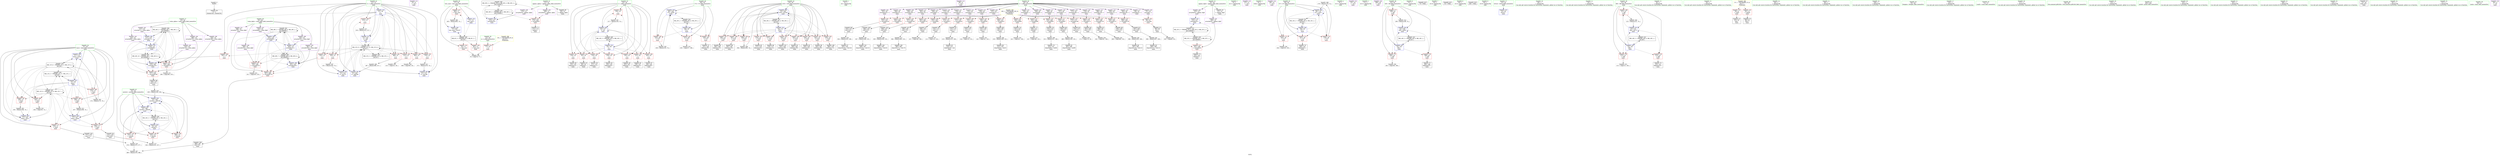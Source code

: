 digraph "SVFG" {
	label="SVFG";

	Node0x55f9fee7b660 [shape=record,color=grey,label="{NodeID: 0\nNullPtr}"];
	Node0x55f9fee7b660 -> Node0x55f9fee7acb0[style=solid];
	Node0x55f9feec3f20 [shape=record,color=black,label="{NodeID: 360\nMR_34V_2 = PHI(MR_34V_7, MR_34V_1, )\npts\{440000 \}\n}"];
	Node0x55f9feec3f20 -> Node0x55f9feea2840[style=dashed];
	Node0x55f9feec3f20 -> Node0x55f9feea2ab0[style=dashed];
	Node0x55f9feec3f20 -> Node0x55f9feeaba20[style=dashed];
	Node0x55f9feec3f20 -> Node0x55f9feeabe30[style=dashed];
	Node0x55f9feec3f20 -> Node0x55f9feeac240[style=dashed];
	Node0x55f9feec3f20 -> Node0x55f9feec3f20[style=dashed];
	Node0x55f9feec3f20 -> Node0x55f9feeca820[style=dashed];
	Node0x55f9feea1180 [shape=record,color=red,label="{NodeID: 194\n398\<--53\n\<--answer\nmain\n}"];
	Node0x55f9fee7a8f0 [shape=record,color=purple,label="{NodeID: 111\n61\<--6\n\<--.str.1\nmain\n}"];
	Node0x55f9fee75030 [shape=record,color=green,label="{NodeID: 28\n25\<--26\nn\<--n_field_insensitive\nmain\n}"];
	Node0x55f9fee75030 -> Node0x55f9feea4f30[style=solid];
	Node0x55f9feea8820 [shape=record,color=yellow,style=double,label="{NodeID: 388\n6V_1 = ENCHI(MR_6V_0)\npts\{26 \}\nFun[main]}"];
	Node0x55f9feea8820 -> Node0x55f9feea4f30[style=dashed];
	Node0x55f9feeaf2e0 [shape=record,color=grey,label="{NodeID: 305\n174 = Binary(173, 74, )\n}"];
	Node0x55f9feeaf2e0 -> Node0x55f9feeab470[style=solid];
	Node0x55f9feea2840 [shape=record,color=red,label="{NodeID: 222\n299\<--298\n\<--arrayidx125\nmain\n}"];
	Node0x55f9feea2840 -> Node0x55f9feeb0ae0[style=solid];
	Node0x55f9feea4300 [shape=record,color=purple,label="{NodeID: 139\n169\<--31\narrayidx42\<--appear_alpha\nmain\n}"];
	Node0x55f9feea4300 -> Node0x55f9feea2020[style=solid];
	Node0x55f9fee9ef60 [shape=record,color=black,label="{NodeID: 56\n103\<--102\nidxprom7\<--\nmain\n}"];
	Node0x55f9feeb1ce0 [shape=record,color=grey,label="{NodeID: 333\n204 = cmp(203, 74, )\n}"];
	Node0x55f9feeabd60 [shape=record,color=blue,label="{NodeID: 250\n49\<--236\ni75\<--inc82\nmain\n}"];
	Node0x55f9feeabd60 -> Node0x55f9feea6520[style=dashed];
	Node0x55f9feeabd60 -> Node0x55f9feea65f0[style=dashed];
	Node0x55f9feeabd60 -> Node0x55f9feea66c0[style=dashed];
	Node0x55f9feeabd60 -> Node0x55f9feeabd60[style=dashed];
	Node0x55f9feeabd60 -> Node0x55f9feec2120[style=dashed];
	Node0x55f9feea59c0 [shape=record,color=red,label="{NodeID: 167\n194\<--37\n\<--base\nmain\n}"];
	Node0x55f9feea59c0 -> Node0x55f9feeaefe0[style=solid];
	Node0x55f9feea0620 [shape=record,color=black,label="{NodeID: 84\n278\<--277\nidxprom110\<--\nmain\n}"];
	Node0x55f9fee74ad0 [shape=record,color=green,label="{NodeID: 1\n4\<--1\n.str\<--dummyObj\nGlob }"];
	Node0x55f9feec4420 [shape=record,color=black,label="{NodeID: 361\nMR_36V_2 = PHI(MR_36V_6, MR_36V_1, )\npts\{460000 \}\n}"];
	Node0x55f9feec4420 -> Node0x55f9feea2c50[style=dashed];
	Node0x55f9feec4420 -> Node0x55f9feea2ec0[style=dashed];
	Node0x55f9feec4420 -> Node0x55f9feeabc90[style=dashed];
	Node0x55f9feec4420 -> Node0x55f9feeabf00[style=dashed];
	Node0x55f9feec4420 -> Node0x55f9feeac580[style=dashed];
	Node0x55f9feec4420 -> Node0x55f9feec4420[style=dashed];
	Node0x55f9feec4420 -> Node0x55f9feecad20[style=dashed];
	Node0x55f9feea1250 [shape=record,color=red,label="{NodeID: 195\n270\<--55\n\<--i103\nmain\n}"];
	Node0x55f9feea1250 -> Node0x55f9feea0480[style=solid];
	Node0x55f9fee7a9c0 [shape=record,color=purple,label="{NodeID: 112\n66\<--9\n\<--.str.2\nmain\n}"];
	Node0x55f9fee75100 [shape=record,color=green,label="{NodeID: 29\n27\<--28\ntest_case\<--test_case_field_insensitive\nmain\n}"];
	Node0x55f9fee75100 -> Node0x55f9feea5000[style=solid];
	Node0x55f9fee75100 -> Node0x55f9feea50d0[style=solid];
	Node0x55f9fee75100 -> Node0x55f9feea51a0[style=solid];
	Node0x55f9fee75100 -> Node0x55f9feeaaec0[style=solid];
	Node0x55f9fee75100 -> Node0x55f9feeac990[style=solid];
	Node0x55f9feeaf460 [shape=record,color=grey,label="{NodeID: 306\n405 = Binary(404, 74, )\n}"];
	Node0x55f9feeaf460 -> Node0x55f9feeac990[style=solid];
	Node0x55f9feea2910 [shape=record,color=red,label="{NodeID: 223\n306\<--305\n\<--arrayidx129\nmain\n}"];
	Node0x55f9feea2910 -> Node0x55f9feea0ca0[style=solid];
	Node0x55f9feea43d0 [shape=record,color=purple,label="{NodeID: 140\n152\<--33\narrayidx35\<--appear_digit\nmain\n}"];
	Node0x55f9feea43d0 -> Node0x55f9feeab130[style=solid];
	Node0x55f9fee9f030 [shape=record,color=black,label="{NodeID: 57\n106\<--105\nconv9\<--\nmain\n}"];
	Node0x55f9fee9f030 -> Node0x55f9feeb2160[style=solid];
	Node0x55f9feeb1e60 [shape=record,color=grey,label="{NodeID: 334\n78 = cmp(76, 77, )\n}"];
	Node0x55f9feeabe30 [shape=record,color=blue,label="{NodeID: 251\n254\<--74\narrayidx96\<--\nmain\n}"];
	Node0x55f9feeabe30 -> Node0x55f9feea2840[style=dashed];
	Node0x55f9feeabe30 -> Node0x55f9feea2ab0[style=dashed];
	Node0x55f9feeabe30 -> Node0x55f9feeac240[style=dashed];
	Node0x55f9feeabe30 -> Node0x55f9feec3f20[style=dashed];
	Node0x55f9feeabe30 -> Node0x55f9feeca820[style=dashed];
	Node0x55f9feea5a90 [shape=record,color=red,label="{NodeID: 168\n203\<--37\n\<--base\nmain\n}"];
	Node0x55f9feea5a90 -> Node0x55f9feeb1ce0[style=solid];
	Node0x55f9feea06f0 [shape=record,color=black,label="{NodeID: 85\n281\<--280\nconv112\<--\nmain\n}"];
	Node0x55f9feea06f0 -> Node0x55f9feeb1260[style=solid];
	Node0x55f9fee77ec0 [shape=record,color=green,label="{NodeID: 2\n6\<--1\n.str.1\<--dummyObj\nGlob }"];
	Node0x55f9feea1320 [shape=record,color=red,label="{NodeID: 196\n277\<--55\n\<--i103\nmain\n}"];
	Node0x55f9feea1320 -> Node0x55f9feea0620[style=solid];
	Node0x55f9fee7aa90 [shape=record,color=purple,label="{NodeID: 113\n67\<--11\n\<--.str.3\nmain\n}"];
	Node0x55f9fee751d0 [shape=record,color=green,label="{NodeID: 30\n29\<--30\ns\<--s_field_insensitive\nmain\n}"];
	Node0x55f9fee751d0 -> Node0x55f9feea3120[style=solid];
	Node0x55f9fee751d0 -> Node0x55f9feea31f0[style=solid];
	Node0x55f9fee751d0 -> Node0x55f9feea32c0[style=solid];
	Node0x55f9fee751d0 -> Node0x55f9feea3390[style=solid];
	Node0x55f9fee751d0 -> Node0x55f9feea3460[style=solid];
	Node0x55f9fee751d0 -> Node0x55f9feea3530[style=solid];
	Node0x55f9fee751d0 -> Node0x55f9feea3600[style=solid];
	Node0x55f9fee751d0 -> Node0x55f9feea36d0[style=solid];
	Node0x55f9fee751d0 -> Node0x55f9feea37a0[style=solid];
	Node0x55f9fee751d0 -> Node0x55f9feea3870[style=solid];
	Node0x55f9fee751d0 -> Node0x55f9feea3940[style=solid];
	Node0x55f9fee751d0 -> Node0x55f9feea3a10[style=solid];
	Node0x55f9fee751d0 -> Node0x55f9feea3ae0[style=solid];
	Node0x55f9fee751d0 -> Node0x55f9feea3bb0[style=solid];
	Node0x55f9fee751d0 -> Node0x55f9feea3c80[style=solid];
	Node0x55f9fee751d0 -> Node0x55f9feea3d50[style=solid];
	Node0x55f9fee751d0 -> Node0x55f9feea3e20[style=solid];
	Node0x55f9fee751d0 -> Node0x55f9feea3ef0[style=solid];
	Node0x55f9fee751d0 -> Node0x55f9feea3fc0[style=solid];
	Node0x55f9fee751d0 -> Node0x55f9feea4090[style=solid];
	Node0x55f9fee751d0 -> Node0x55f9feea4160[style=solid];
	Node0x55f9feeaf5e0 [shape=record,color=grey,label="{NodeID: 307\n389 = Binary(378, 388, )\n}"];
	Node0x55f9feeaf5e0 -> Node0x55f9feeac7f0[style=solid];
	Node0x55f9feea29e0 [shape=record,color=red,label="{NodeID: 224\n332\<--331\n\<--arrayidx142\nmain\n}"];
	Node0x55f9feea29e0 -> Node0x55f9fee9e1e0[style=solid];
	Node0x55f9feea44a0 [shape=record,color=purple,label="{NodeID: 141\n190\<--33\narrayidx54\<--appear_digit\nmain\n}"];
	Node0x55f9feea44a0 -> Node0x55f9feea20f0[style=solid];
	Node0x55f9fee9f100 [shape=record,color=black,label="{NodeID: 58\n111\<--110\nidxprom11\<--\nmain\n}"];
	Node0x55f9feeb1fe0 [shape=record,color=grey,label="{NodeID: 335\n100 = cmp(99, 58, )\n}"];
	Node0x55f9feeabf00 [shape=record,color=blue,label="{NodeID: 252\n262\<--74\narrayidx101\<--\nmain\n}"];
	Node0x55f9feeabf00 -> Node0x55f9feea2c50[style=dashed];
	Node0x55f9feeabf00 -> Node0x55f9feea2ec0[style=dashed];
	Node0x55f9feeabf00 -> Node0x55f9feeac580[style=dashed];
	Node0x55f9feeabf00 -> Node0x55f9feec4420[style=dashed];
	Node0x55f9feeabf00 -> Node0x55f9feecad20[style=dashed];
	Node0x55f9feea5b60 [shape=record,color=red,label="{NodeID: 169\n206\<--37\n\<--base\nmain\n}"];
	Node0x55f9feea5b60 -> Node0x55f9feeb01e0[style=solid];
	Node0x55f9feea07c0 [shape=record,color=black,label="{NodeID: 86\n285\<--284\nidxprom115\<--\nmain\n}"];
	Node0x55f9fee77f50 [shape=record,color=green,label="{NodeID: 3\n8\<--1\nstdin\<--dummyObj\nGlob }"];
	Node0x55f9feea13f0 [shape=record,color=red,label="{NodeID: 197\n284\<--55\n\<--i103\nmain\n}"];
	Node0x55f9feea13f0 -> Node0x55f9feea07c0[style=solid];
	Node0x55f9fee7ab60 [shape=record,color=purple,label="{NodeID: 114\n69\<--14\n\<--.str.4\nmain\n}"];
	Node0x55f9fee783a0 [shape=record,color=green,label="{NodeID: 31\n31\<--32\nappear_alpha\<--appear_alpha_field_insensitive\nmain\n}"];
	Node0x55f9fee783a0 -> Node0x55f9fee9e9f0[style=solid];
	Node0x55f9fee783a0 -> Node0x55f9feea4230[style=solid];
	Node0x55f9fee783a0 -> Node0x55f9feea4300[style=solid];
	Node0x55f9feeaf760 [shape=record,color=grey,label="{NodeID: 308\n179 = Binary(178, 74, )\n}"];
	Node0x55f9feeaf760 -> Node0x55f9feeab540[style=solid];
	Node0x55f9feea2ab0 [shape=record,color=red,label="{NodeID: 225\n337\<--336\n\<--arrayidx146\nmain\n}"];
	Node0x55f9feea2ab0 -> Node0x55f9fee9e380[style=solid];
	Node0x55f9feea4570 [shape=record,color=purple,label="{NodeID: 142\n217\<--43\narrayidx71\<--value_alpha\nmain\n}"];
	Node0x55f9feea4570 -> Node0x55f9feeaba20[style=solid];
	Node0x55f9fee9f1d0 [shape=record,color=black,label="{NodeID: 59\n114\<--113\nconv13\<--\nmain\n}"];
	Node0x55f9fee9f1d0 -> Node0x55f9feeb22e0[style=solid];
	Node0x55f9feeb2160 [shape=record,color=grey,label="{NodeID: 336\n107 = cmp(106, 108, )\n}"];
	Node0x55f9feeabfd0 [shape=record,color=blue,label="{NodeID: 253\n51\<--58\nv\<--\nmain\n}"];
	Node0x55f9feeabfd0 -> Node0x55f9feea6790[style=dashed];
	Node0x55f9feeabfd0 -> Node0x55f9feea6860[style=dashed];
	Node0x55f9feeabfd0 -> Node0x55f9feea6930[style=dashed];
	Node0x55f9feeabfd0 -> Node0x55f9feea6a00[style=dashed];
	Node0x55f9feeabfd0 -> Node0x55f9feea6ad0[style=dashed];
	Node0x55f9feeabfd0 -> Node0x55f9feea6ba0[style=dashed];
	Node0x55f9feeabfd0 -> Node0x55f9feea6c70[style=dashed];
	Node0x55f9feeabfd0 -> Node0x55f9feea6d40[style=dashed];
	Node0x55f9feeabfd0 -> Node0x55f9feeac310[style=dashed];
	Node0x55f9feeabfd0 -> Node0x55f9feeac3e0[style=dashed];
	Node0x55f9feeabfd0 -> Node0x55f9feeac650[style=dashed];
	Node0x55f9feeabfd0 -> Node0x55f9feeac720[style=dashed];
	Node0x55f9feeabfd0 -> Node0x55f9feec2620[style=dashed];
	Node0x55f9feeabfd0 -> Node0x55f9feec9e20[style=dashed];
	Node0x55f9feea5c30 [shape=record,color=red,label="{NodeID: 170\n326\<--37\n\<--base\nmain\n}"];
	Node0x55f9feea5c30 -> Node0x55f9feea0e40[style=solid];
	Node0x55f9feea0890 [shape=record,color=black,label="{NodeID: 87\n288\<--287\nconv117\<--\nmain\n}"];
	Node0x55f9feea0890 -> Node0x55f9feeb0f60[style=solid];
	Node0x55f9fee9dea0 [shape=record,color=green,label="{NodeID: 4\n9\<--1\n.str.2\<--dummyObj\nGlob }"];
	Node0x55f9feea14c0 [shape=record,color=red,label="{NodeID: 198\n291\<--55\n\<--i103\nmain\n}"];
	Node0x55f9feea14c0 -> Node0x55f9feea0960[style=solid];
	Node0x55f9feea3000 [shape=record,color=purple,label="{NodeID: 115\n91\<--16\n\<--.str.5\nmain\n}"];
	Node0x55f9fee78470 [shape=record,color=green,label="{NodeID: 32\n33\<--34\nappear_digit\<--appear_digit_field_insensitive\nmain\n}"];
	Node0x55f9fee78470 -> Node0x55f9fee9ea80[style=solid];
	Node0x55f9fee78470 -> Node0x55f9feea43d0[style=solid];
	Node0x55f9fee78470 -> Node0x55f9feea44a0[style=solid];
	Node0x55f9feeaf8e0 [shape=record,color=grey,label="{NodeID: 309\n394 = Binary(393, 74, )\n}"];
	Node0x55f9feeaf8e0 -> Node0x55f9feeac8c0[style=solid];
	Node0x55f9feea2b80 [shape=record,color=red,label="{NodeID: 226\n345\<--344\n\<--arrayidx151\nmain\n}"];
	Node0x55f9feea2b80 -> Node0x55f9fee9e520[style=solid];
	Node0x55f9feea4640 [shape=record,color=purple,label="{NodeID: 143\n254\<--43\narrayidx96\<--value_alpha\nmain\n}"];
	Node0x55f9feea4640 -> Node0x55f9feeabe30[style=solid];
	Node0x55f9fee9f2a0 [shape=record,color=black,label="{NodeID: 60\n119\<--118\nidxprom15\<--\nmain\n}"];
	Node0x55f9feeb22e0 [shape=record,color=grey,label="{NodeID: 337\n115 = cmp(114, 116, )\n}"];
	Node0x55f9feeac0a0 [shape=record,color=blue,label="{NodeID: 254\n53\<--267\nanswer\<--\nmain\n}"];
	Node0x55f9feeac0a0 -> Node0x55f9feea0fe0[style=dashed];
	Node0x55f9feeac0a0 -> Node0x55f9feea10b0[style=dashed];
	Node0x55f9feeac0a0 -> Node0x55f9feea1180[style=dashed];
	Node0x55f9feeac0a0 -> Node0x55f9feeac4b0[style=dashed];
	Node0x55f9feeac0a0 -> Node0x55f9feeac7f0[style=dashed];
	Node0x55f9feeac0a0 -> Node0x55f9feec2b20[style=dashed];
	Node0x55f9feea5d00 [shape=record,color=red,label="{NodeID: 171\n376\<--37\n\<--base\nmain\n}"];
	Node0x55f9feea5d00 -> Node0x55f9fee9e930[style=solid];
	Node0x55f9feea0960 [shape=record,color=black,label="{NodeID: 88\n292\<--291\nidxprom120\<--\nmain\n}"];
	Node0x55f9fee9df30 [shape=record,color=green,label="{NodeID: 5\n11\<--1\n.str.3\<--dummyObj\nGlob }"];
	Node0x55f9feea1590 [shape=record,color=red,label="{NodeID: 199\n303\<--55\n\<--i103\nmain\n}"];
	Node0x55f9feea1590 -> Node0x55f9feea0bd0[style=solid];
	Node0x55f9feea3090 [shape=record,color=purple,label="{NodeID: 116\n399\<--18\n\<--.str.6\nmain\n}"];
	Node0x55f9fee78540 [shape=record,color=green,label="{NodeID: 33\n35\<--36\ni\<--i_field_insensitive\nmain\n}"];
	Node0x55f9fee78540 -> Node0x55f9feea5270[style=solid];
	Node0x55f9fee78540 -> Node0x55f9feea5340[style=solid];
	Node0x55f9fee78540 -> Node0x55f9feea5410[style=solid];
	Node0x55f9fee78540 -> Node0x55f9feea54e0[style=solid];
	Node0x55f9fee78540 -> Node0x55f9feea55b0[style=solid];
	Node0x55f9fee78540 -> Node0x55f9feea5680[style=solid];
	Node0x55f9fee78540 -> Node0x55f9feea5750[style=solid];
	Node0x55f9fee78540 -> Node0x55f9feea5820[style=solid];
	Node0x55f9fee78540 -> Node0x55f9feeaaf90[style=solid];
	Node0x55f9fee78540 -> Node0x55f9feeab200[style=solid];
	Node0x55f9feeafa60 [shape=record,color=grey,label="{NodeID: 310\n378 = Binary(375, 377, )\n}"];
	Node0x55f9feeafa60 -> Node0x55f9feeaf5e0[style=solid];
	Node0x55f9feea2c50 [shape=record,color=red,label="{NodeID: 227\n350\<--349\n\<--arrayidx155\nmain\n}"];
	Node0x55f9feea2c50 -> Node0x55f9feeb0c60[style=solid];
	Node0x55f9feea4710 [shape=record,color=purple,label="{NodeID: 144\n298\<--43\narrayidx125\<--value_alpha\nmain\n}"];
	Node0x55f9feea4710 -> Node0x55f9feea2840[style=solid];
	Node0x55f9fee9f370 [shape=record,color=black,label="{NodeID: 61\n122\<--121\nconv17\<--\nmain\n}"];
	Node0x55f9fee9f370 -> Node0x55f9feeaee60[style=solid];
	Node0x55f9feeb2460 [shape=record,color=grey,label="{NodeID: 338\n185 = cmp(184, 186, )\n}"];
	Node0x55f9feeac170 [shape=record,color=blue,label="{NodeID: 255\n55\<--74\ni103\<--\nmain\n}"];
	Node0x55f9feeac170 -> Node0x55f9feea1250[style=dashed];
	Node0x55f9feeac170 -> Node0x55f9feea1320[style=dashed];
	Node0x55f9feeac170 -> Node0x55f9feea13f0[style=dashed];
	Node0x55f9feeac170 -> Node0x55f9feea14c0[style=dashed];
	Node0x55f9feeac170 -> Node0x55f9feea1590[style=dashed];
	Node0x55f9feeac170 -> Node0x55f9feea1660[style=dashed];
	Node0x55f9feeac170 -> Node0x55f9feea1730[style=dashed];
	Node0x55f9feeac170 -> Node0x55f9feea1800[style=dashed];
	Node0x55f9feeac170 -> Node0x55f9feea18d0[style=dashed];
	Node0x55f9feeac170 -> Node0x55f9feea19a0[style=dashed];
	Node0x55f9feeac170 -> Node0x55f9feeac8c0[style=dashed];
	Node0x55f9feeac170 -> Node0x55f9feec3020[style=dashed];
	Node0x55f9feea5dd0 [shape=record,color=red,label="{NodeID: 172\n163\<--39\n\<--i37\nmain\n}"];
	Node0x55f9feea5dd0 -> Node0x55f9feeb1860[style=solid];
	Node0x55f9feea0a30 [shape=record,color=black,label="{NodeID: 89\n295\<--294\nconv122\<--\nmain\n}"];
	Node0x55f9feea0a30 -> Node0x55f9feeae3e0[style=solid];
	Node0x55f9fee79610 [shape=record,color=green,label="{NodeID: 6\n13\<--1\nstdout\<--dummyObj\nGlob }"];
	Node0x55f9feea1660 [shape=record,color=red,label="{NodeID: 200\n329\<--55\n\<--i103\nmain\n}"];
	Node0x55f9feea1660 -> Node0x55f9feea0f10[style=solid];
	Node0x55f9feea3120 [shape=record,color=purple,label="{NodeID: 117\n90\<--29\narraydecay\<--s\nmain\n}"];
	Node0x55f9fee78610 [shape=record,color=green,label="{NodeID: 34\n37\<--38\nbase\<--base_field_insensitive\nmain\n}"];
	Node0x55f9fee78610 -> Node0x55f9feea58f0[style=solid];
	Node0x55f9fee78610 -> Node0x55f9feea59c0[style=solid];
	Node0x55f9fee78610 -> Node0x55f9feea5a90[style=solid];
	Node0x55f9fee78610 -> Node0x55f9feea5b60[style=solid];
	Node0x55f9fee78610 -> Node0x55f9feea5c30[style=solid];
	Node0x55f9fee78610 -> Node0x55f9feea5d00[style=solid];
	Node0x55f9fee78610 -> Node0x55f9feeab2d0[style=solid];
	Node0x55f9fee78610 -> Node0x55f9feeab470[style=solid];
	Node0x55f9fee78610 -> Node0x55f9feeab6e0[style=solid];
	Node0x55f9fee78610 -> Node0x55f9feeab880[style=solid];
	Node0x55f9feeafbe0 [shape=record,color=grey,label="{NodeID: 311\n384 = Binary(383, 135, )\n}"];
	Node0x55f9feeafbe0 -> Node0x55f9fee7a680[style=solid];
	Node0x55f9feea2d20 [shape=record,color=red,label="{NodeID: 228\n357\<--356\n\<--arrayidx159\nmain\n}"];
	Node0x55f9feea2d20 -> Node0x55f9fee9e790[style=solid];
	Node0x55f9feea47e0 [shape=record,color=purple,label="{NodeID: 145\n310\<--43\narrayidx133\<--value_alpha\nmain\n}"];
	Node0x55f9feea47e0 -> Node0x55f9feeac240[style=solid];
	Node0x55f9fee9f440 [shape=record,color=black,label="{NodeID: 62\n124\<--123\nidxprom18\<--sub\nmain\n}"];
	Node0x55f9feee2310 [shape=record,color=black,label="{NodeID: 422\n70 = PHI()\n}"];
	Node0x55f9feeac240 [shape=record,color=blue,label="{NodeID: 256\n310\<--302\narrayidx133\<--\nmain\n}"];
	Node0x55f9feeac240 -> Node0x55f9feea2ab0[style=dashed];
	Node0x55f9feeac240 -> Node0x55f9feeca820[style=dashed];
	Node0x55f9feea5ea0 [shape=record,color=red,label="{NodeID: 173\n167\<--39\n\<--i37\nmain\n}"];
	Node0x55f9feea5ea0 -> Node0x55f9fee9fac0[style=solid];
	Node0x55f9feea0b00 [shape=record,color=black,label="{NodeID: 90\n297\<--296\nidxprom124\<--sub123\nmain\n}"];
	Node0x55f9fee796a0 [shape=record,color=green,label="{NodeID: 7\n14\<--1\n.str.4\<--dummyObj\nGlob }"];
	Node0x55f9feea1730 [shape=record,color=red,label="{NodeID: 201\n342\<--55\n\<--i103\nmain\n}"];
	Node0x55f9feea1730 -> Node0x55f9fee9e450[style=solid];
	Node0x55f9feea31f0 [shape=record,color=purple,label="{NodeID: 118\n97\<--29\narrayidx\<--s\nmain\n}"];
	Node0x55f9feea31f0 -> Node0x55f9feea1a70[style=solid];
	Node0x55f9fee786e0 [shape=record,color=green,label="{NodeID: 35\n39\<--40\ni37\<--i37_field_insensitive\nmain\n}"];
	Node0x55f9fee786e0 -> Node0x55f9feea5dd0[style=solid];
	Node0x55f9fee786e0 -> Node0x55f9feea5ea0[style=solid];
	Node0x55f9fee786e0 -> Node0x55f9feea5f70[style=solid];
	Node0x55f9fee786e0 -> Node0x55f9feeab3a0[style=solid];
	Node0x55f9fee786e0 -> Node0x55f9feeab540[style=solid];
	Node0x55f9feeafd60 [shape=record,color=grey,label="{NodeID: 312\n371 = Binary(370, 74, )\n}"];
	Node0x55f9feeafd60 -> Node0x55f9feeac720[style=solid];
	Node0x55f9feea2df0 [shape=record,color=red,label="{NodeID: 229\n382\<--381\n\<--arrayidx174\nmain\n}"];
	Node0x55f9feea2df0 -> Node0x55f9fee7a5b0[style=solid];
	Node0x55f9feea48b0 [shape=record,color=purple,label="{NodeID: 146\n336\<--43\narrayidx146\<--value_alpha\nmain\n}"];
	Node0x55f9feea48b0 -> Node0x55f9feea2ab0[style=solid];
	Node0x55f9fee9f510 [shape=record,color=black,label="{NodeID: 63\n130\<--129\nidxprom20\<--\nmain\n}"];
	Node0x55f9feee2410 [shape=record,color=black,label="{NodeID: 423\n92 = PHI()\n}"];
	Node0x55f9feeac310 [shape=record,color=blue,label="{NodeID: 257\n51\<--316\nv\<--add\nmain\n}"];
	Node0x55f9feeac310 -> Node0x55f9feec9e20[style=dashed];
	Node0x55f9feea5f70 [shape=record,color=red,label="{NodeID: 174\n178\<--39\n\<--i37\nmain\n}"];
	Node0x55f9feea5f70 -> Node0x55f9feeaf760[style=solid];
	Node0x55f9feea0bd0 [shape=record,color=black,label="{NodeID: 91\n304\<--303\nidxprom128\<--\nmain\n}"];
	Node0x55f9fee79730 [shape=record,color=green,label="{NodeID: 8\n16\<--1\n.str.5\<--dummyObj\nGlob }"];
	Node0x55f9feea1800 [shape=record,color=red,label="{NodeID: 202\n354\<--55\n\<--i103\nmain\n}"];
	Node0x55f9feea1800 -> Node0x55f9fee9e6c0[style=solid];
	Node0x55f9feea32c0 [shape=record,color=purple,label="{NodeID: 119\n104\<--29\narrayidx8\<--s\nmain\n}"];
	Node0x55f9feea32c0 -> Node0x55f9feea1b40[style=solid];
	Node0x55f9fee787b0 [shape=record,color=green,label="{NodeID: 36\n41\<--42\ni49\<--i49_field_insensitive\nmain\n}"];
	Node0x55f9fee787b0 -> Node0x55f9feea6040[style=solid];
	Node0x55f9fee787b0 -> Node0x55f9feea6110[style=solid];
	Node0x55f9fee787b0 -> Node0x55f9feea61e0[style=solid];
	Node0x55f9fee787b0 -> Node0x55f9feeab610[style=solid];
	Node0x55f9fee787b0 -> Node0x55f9feeab7b0[style=solid];
	Node0x55f9feeafee0 [shape=record,color=grey,label="{NodeID: 313\n316 = Binary(315, 317, )\n}"];
	Node0x55f9feeafee0 -> Node0x55f9feeac310[style=solid];
	Node0x55f9feea2ec0 [shape=record,color=red,label="{NodeID: 230\n387\<--386\n\<--arrayidx178\nmain\n}"];
	Node0x55f9feea2ec0 -> Node0x55f9fee7a750[style=solid];
	Node0x55f9feea4980 [shape=record,color=purple,label="{NodeID: 147\n232\<--45\narrayidx80\<--value_digit\nmain\n}"];
	Node0x55f9feea4980 -> Node0x55f9feeabc90[style=solid];
	Node0x55f9fee9f5e0 [shape=record,color=black,label="{NodeID: 64\n133\<--132\nconv22\<--\nmain\n}"];
	Node0x55f9fee9f5e0 -> Node0x55f9feeb19e0[style=solid];
	Node0x55f9feee2510 [shape=record,color=black,label="{NodeID: 424\n400 = PHI()\n}"];
	Node0x55f9feeac3e0 [shape=record,color=blue,label="{NodeID: 258\n51\<--321\nv\<--inc137\nmain\n}"];
	Node0x55f9feeac3e0 -> Node0x55f9feec9e20[style=dashed];
	Node0x55f9feea6040 [shape=record,color=red,label="{NodeID: 175\n184\<--41\n\<--i49\nmain\n}"];
	Node0x55f9feea6040 -> Node0x55f9feeb2460[style=solid];
	Node0x55f9feea0ca0 [shape=record,color=black,label="{NodeID: 92\n307\<--306\nconv130\<--\nmain\n}"];
	Node0x55f9feea0ca0 -> Node0x55f9feeadde0[style=solid];
	Node0x55f9fee797c0 [shape=record,color=green,label="{NodeID: 9\n18\<--1\n.str.6\<--dummyObj\nGlob }"];
	Node0x55f9feea18d0 [shape=record,color=red,label="{NodeID: 203\n379\<--55\n\<--i103\nmain\n}"];
	Node0x55f9feea18d0 -> Node0x55f9fee7a4e0[style=solid];
	Node0x55f9feea3390 [shape=record,color=purple,label="{NodeID: 120\n112\<--29\narrayidx12\<--s\nmain\n}"];
	Node0x55f9feea3390 -> Node0x55f9feea1c10[style=solid];
	Node0x55f9fee78880 [shape=record,color=green,label="{NodeID: 37\n43\<--44\nvalue_alpha\<--value_alpha_field_insensitive\nmain\n}"];
	Node0x55f9fee78880 -> Node0x55f9feea4570[style=solid];
	Node0x55f9fee78880 -> Node0x55f9feea4640[style=solid];
	Node0x55f9fee78880 -> Node0x55f9feea4710[style=solid];
	Node0x55f9fee78880 -> Node0x55f9feea47e0[style=solid];
	Node0x55f9fee78880 -> Node0x55f9feea48b0[style=solid];
	Node0x55f9feeb0060 [shape=record,color=grey,label="{NodeID: 314\n200 = Binary(199, 74, )\n}"];
	Node0x55f9feeb0060 -> Node0x55f9feeab7b0[style=solid];
	Node0x55f9feeaae30 [shape=record,color=blue,label="{NodeID: 231\n23\<--58\nretval\<--\nmain\n}"];
	Node0x55f9feea4a50 [shape=record,color=purple,label="{NodeID: 148\n262\<--45\narrayidx101\<--value_digit\nmain\n}"];
	Node0x55f9feea4a50 -> Node0x55f9feeabf00[style=solid];
	Node0x55f9fee9f6b0 [shape=record,color=black,label="{NodeID: 65\n138\<--137\nidxprom25\<--\nmain\n}"];
	Node0x55f9feeac4b0 [shape=record,color=blue,label="{NodeID: 259\n53\<--339\nanswer\<--add148\nmain\n}"];
	Node0x55f9feeac4b0 -> Node0x55f9feea0fe0[style=dashed];
	Node0x55f9feeac4b0 -> Node0x55f9feea10b0[style=dashed];
	Node0x55f9feeac4b0 -> Node0x55f9feea1180[style=dashed];
	Node0x55f9feeac4b0 -> Node0x55f9feeac4b0[style=dashed];
	Node0x55f9feeac4b0 -> Node0x55f9feeac7f0[style=dashed];
	Node0x55f9feeac4b0 -> Node0x55f9feec2b20[style=dashed];
	Node0x55f9feea6110 [shape=record,color=red,label="{NodeID: 176\n188\<--41\n\<--i49\nmain\n}"];
	Node0x55f9feea6110 -> Node0x55f9fee9fc60[style=solid];
	Node0x55f9feea0d70 [shape=record,color=black,label="{NodeID: 93\n309\<--308\nidxprom132\<--sub131\nmain\n}"];
	Node0x55f9fee78ad0 [shape=record,color=green,label="{NodeID: 10\n58\<--1\n\<--dummyObj\nCan only get source location for instruction, argument, global var or function.}"];
	Node0x55f9feea19a0 [shape=record,color=red,label="{NodeID: 204\n393\<--55\n\<--i103\nmain\n}"];
	Node0x55f9feea19a0 -> Node0x55f9feeaf8e0[style=solid];
	Node0x55f9feea3460 [shape=record,color=purple,label="{NodeID: 121\n120\<--29\narrayidx16\<--s\nmain\n}"];
	Node0x55f9feea3460 -> Node0x55f9feea1ce0[style=solid];
	Node0x55f9fee78950 [shape=record,color=green,label="{NodeID: 38\n45\<--46\nvalue_digit\<--value_digit_field_insensitive\nmain\n}"];
	Node0x55f9fee78950 -> Node0x55f9feea4980[style=solid];
	Node0x55f9fee78950 -> Node0x55f9feea4a50[style=solid];
	Node0x55f9fee78950 -> Node0x55f9feea4b20[style=solid];
	Node0x55f9fee78950 -> Node0x55f9feea4bf0[style=solid];
	Node0x55f9fee78950 -> Node0x55f9feea4cc0[style=solid];
	Node0x55f9feeb01e0 [shape=record,color=grey,label="{NodeID: 315\n207 = Binary(206, 74, )\n}"];
	Node0x55f9feeb01e0 -> Node0x55f9feeab880[style=solid];
	Node0x55f9feeaaec0 [shape=record,color=blue,label="{NodeID: 232\n27\<--74\ntest_case\<--\nmain\n}"];
	Node0x55f9feeaaec0 -> Node0x55f9feebff20[style=dashed];
	Node0x55f9feea4b20 [shape=record,color=purple,label="{NodeID: 149\n349\<--45\narrayidx155\<--value_digit\nmain\n}"];
	Node0x55f9feea4b20 -> Node0x55f9feea2c50[style=solid];
	Node0x55f9fee9f780 [shape=record,color=black,label="{NodeID: 66\n141\<--140\nconv27\<--\nmain\n}"];
	Node0x55f9fee9f780 -> Node0x55f9feeb1b60[style=solid];
	Node0x55f9feeac580 [shape=record,color=blue,label="{NodeID: 260\n361\<--353\narrayidx163\<--\nmain\n}"];
	Node0x55f9feeac580 -> Node0x55f9feea2ec0[style=dashed];
	Node0x55f9feeac580 -> Node0x55f9feecad20[style=dashed];
	Node0x55f9feea61e0 [shape=record,color=red,label="{NodeID: 177\n199\<--41\n\<--i49\nmain\n}"];
	Node0x55f9feea61e0 -> Node0x55f9feeb0060[style=solid];
	Node0x55f9feea0e40 [shape=record,color=black,label="{NodeID: 94\n327\<--326\nconv140\<--\nmain\n}"];
	Node0x55f9feea0e40 -> Node0x55f9feeb04e0[style=solid];
	Node0x55f9fee78b60 [shape=record,color=green,label="{NodeID: 11\n74\<--1\n\<--dummyObj\nCan only get source location for instruction, argument, global var or function.}"];
	Node0x55f9feea1a70 [shape=record,color=red,label="{NodeID: 205\n98\<--97\n\<--arrayidx\nmain\n}"];
	Node0x55f9feea1a70 -> Node0x55f9fee9ee90[style=solid];
	Node0x55f9feea3530 [shape=record,color=purple,label="{NodeID: 122\n131\<--29\narrayidx21\<--s\nmain\n}"];
	Node0x55f9feea3530 -> Node0x55f9feea1db0[style=solid];
	Node0x55f9fee79cc0 [shape=record,color=green,label="{NodeID: 39\n47\<--48\ni66\<--i66_field_insensitive\nmain\n}"];
	Node0x55f9fee79cc0 -> Node0x55f9feea62b0[style=solid];
	Node0x55f9fee79cc0 -> Node0x55f9feea6380[style=solid];
	Node0x55f9fee79cc0 -> Node0x55f9feea6450[style=solid];
	Node0x55f9fee79cc0 -> Node0x55f9feeab950[style=solid];
	Node0x55f9fee79cc0 -> Node0x55f9feeabaf0[style=solid];
	Node0x55f9feecf6d0 [shape=record,color=yellow,style=double,label="{NodeID: 399\n28V_1 = ENCHI(MR_28V_0)\npts\{300000 \}\nFun[main]}"];
	Node0x55f9feecf6d0 -> Node0x55f9feea1a70[style=dashed];
	Node0x55f9feecf6d0 -> Node0x55f9feea1b40[style=dashed];
	Node0x55f9feecf6d0 -> Node0x55f9feea1c10[style=dashed];
	Node0x55f9feecf6d0 -> Node0x55f9feea1ce0[style=dashed];
	Node0x55f9feecf6d0 -> Node0x55f9feea1db0[style=dashed];
	Node0x55f9feecf6d0 -> Node0x55f9feea1e80[style=dashed];
	Node0x55f9feecf6d0 -> Node0x55f9feea1f50[style=dashed];
	Node0x55f9feecf6d0 -> Node0x55f9feea21c0[style=dashed];
	Node0x55f9feecf6d0 -> Node0x55f9feea2290[style=dashed];
	Node0x55f9feecf6d0 -> Node0x55f9feea2360[style=dashed];
	Node0x55f9feecf6d0 -> Node0x55f9feea2430[style=dashed];
	Node0x55f9feecf6d0 -> Node0x55f9feea2500[style=dashed];
	Node0x55f9feecf6d0 -> Node0x55f9feea25d0[style=dashed];
	Node0x55f9feecf6d0 -> Node0x55f9feea26a0[style=dashed];
	Node0x55f9feecf6d0 -> Node0x55f9feea2770[style=dashed];
	Node0x55f9feecf6d0 -> Node0x55f9feea2910[style=dashed];
	Node0x55f9feecf6d0 -> Node0x55f9feea29e0[style=dashed];
	Node0x55f9feecf6d0 -> Node0x55f9feea2b80[style=dashed];
	Node0x55f9feecf6d0 -> Node0x55f9feea2d20[style=dashed];
	Node0x55f9feecf6d0 -> Node0x55f9feea2df0[style=dashed];
	Node0x55f9feeb0360 [shape=record,color=grey,label="{NodeID: 316\n339 = Binary(328, 338, )\n}"];
	Node0x55f9feeb0360 -> Node0x55f9feeac4b0[style=solid];
	Node0x55f9feeaaf90 [shape=record,color=blue,label="{NodeID: 233\n35\<--58\ni\<--\nmain\n}"];
	Node0x55f9feeaaf90 -> Node0x55f9feea5270[style=dashed];
	Node0x55f9feeaaf90 -> Node0x55f9feea5340[style=dashed];
	Node0x55f9feeaaf90 -> Node0x55f9feea5410[style=dashed];
	Node0x55f9feeaaf90 -> Node0x55f9feea54e0[style=dashed];
	Node0x55f9feeaaf90 -> Node0x55f9feea55b0[style=dashed];
	Node0x55f9feeaaf90 -> Node0x55f9feea5680[style=dashed];
	Node0x55f9feeaaf90 -> Node0x55f9feea5750[style=dashed];
	Node0x55f9feeaaf90 -> Node0x55f9feea5820[style=dashed];
	Node0x55f9feeaaf90 -> Node0x55f9feeab200[style=dashed];
	Node0x55f9feeaaf90 -> Node0x55f9feec0420[style=dashed];
	Node0x55f9feea4bf0 [shape=record,color=purple,label="{NodeID: 150\n361\<--45\narrayidx163\<--value_digit\nmain\n}"];
	Node0x55f9feea4bf0 -> Node0x55f9feeac580[style=solid];
	Node0x55f9fee9f850 [shape=record,color=black,label="{NodeID: 67\n146\<--145\nidxprom30\<--\nmain\n}"];
	Node0x55f9feeac650 [shape=record,color=blue,label="{NodeID: 261\n51\<--367\nv\<--add166\nmain\n}"];
	Node0x55f9feeac650 -> Node0x55f9feec9e20[style=dashed];
	Node0x55f9feea62b0 [shape=record,color=red,label="{NodeID: 178\n212\<--47\n\<--i66\nmain\n}"];
	Node0x55f9feea62b0 -> Node0x55f9feeb0de0[style=solid];
	Node0x55f9feea0f10 [shape=record,color=black,label="{NodeID: 95\n330\<--329\nidxprom141\<--\nmain\n}"];
	Node0x55f9fee78c30 [shape=record,color=green,label="{NodeID: 12\n82\<--1\n\<--dummyObj\nCan only get source location for instruction, argument, global var or function.}"];
	Node0x55f9feea1b40 [shape=record,color=red,label="{NodeID: 206\n105\<--104\n\<--arrayidx8\nmain\n}"];
	Node0x55f9feea1b40 -> Node0x55f9fee9f030[style=solid];
	Node0x55f9feea3600 [shape=record,color=purple,label="{NodeID: 123\n139\<--29\narrayidx26\<--s\nmain\n}"];
	Node0x55f9feea3600 -> Node0x55f9feea1e80[style=solid];
	Node0x55f9fee79d90 [shape=record,color=green,label="{NodeID: 40\n49\<--50\ni75\<--i75_field_insensitive\nmain\n}"];
	Node0x55f9fee79d90 -> Node0x55f9feea6520[style=solid];
	Node0x55f9fee79d90 -> Node0x55f9feea65f0[style=solid];
	Node0x55f9fee79d90 -> Node0x55f9feea66c0[style=solid];
	Node0x55f9fee79d90 -> Node0x55f9feeabbc0[style=solid];
	Node0x55f9fee79d90 -> Node0x55f9feeabd60[style=solid];
	Node0x55f9feeb04e0 [shape=record,color=grey,label="{NodeID: 317\n328 = Binary(325, 327, )\n}"];
	Node0x55f9feeb04e0 -> Node0x55f9feeb0360[style=solid];
	Node0x55f9feeab060 [shape=record,color=blue,label="{NodeID: 234\n125\<--127\narrayidx19\<--\nmain\n}"];
	Node0x55f9feeab060 -> Node0x55f9feecb220[style=dashed];
	Node0x55f9feea4cc0 [shape=record,color=purple,label="{NodeID: 151\n386\<--45\narrayidx178\<--value_digit\nmain\n}"];
	Node0x55f9feea4cc0 -> Node0x55f9feea2ec0[style=solid];
	Node0x55f9fee9f920 [shape=record,color=black,label="{NodeID: 68\n149\<--148\nconv32\<--\nmain\n}"];
	Node0x55f9fee9f920 -> Node0x55f9feeaf160[style=solid];
	Node0x55f9feeac720 [shape=record,color=blue,label="{NodeID: 262\n51\<--371\nv\<--inc168\nmain\n}"];
	Node0x55f9feeac720 -> Node0x55f9feec9e20[style=dashed];
	Node0x55f9feea6380 [shape=record,color=red,label="{NodeID: 179\n215\<--47\n\<--i66\nmain\n}"];
	Node0x55f9feea6380 -> Node0x55f9fee9fe00[style=solid];
	Node0x55f9fee9e1e0 [shape=record,color=black,label="{NodeID: 96\n333\<--332\nconv143\<--\nmain\n}"];
	Node0x55f9fee9e1e0 -> Node0x55f9feeb0660[style=solid];
	Node0x55f9fee78d00 [shape=record,color=green,label="{NodeID: 13\n83\<--1\n\<--dummyObj\nCan only get source location for instruction, argument, global var or function.}"];
	Node0x55f9feea1c10 [shape=record,color=red,label="{NodeID: 207\n113\<--112\n\<--arrayidx12\nmain\n}"];
	Node0x55f9feea1c10 -> Node0x55f9fee9f1d0[style=solid];
	Node0x55f9feea36d0 [shape=record,color=purple,label="{NodeID: 124\n147\<--29\narrayidx31\<--s\nmain\n}"];
	Node0x55f9feea36d0 -> Node0x55f9feea1f50[style=solid];
	Node0x55f9fee79e60 [shape=record,color=green,label="{NodeID: 41\n51\<--52\nv\<--v_field_insensitive\nmain\n}"];
	Node0x55f9fee79e60 -> Node0x55f9feea6790[style=solid];
	Node0x55f9fee79e60 -> Node0x55f9feea6860[style=solid];
	Node0x55f9fee79e60 -> Node0x55f9feea6930[style=solid];
	Node0x55f9fee79e60 -> Node0x55f9feea6a00[style=solid];
	Node0x55f9fee79e60 -> Node0x55f9feea6ad0[style=solid];
	Node0x55f9fee79e60 -> Node0x55f9feea6ba0[style=solid];
	Node0x55f9fee79e60 -> Node0x55f9feea6c70[style=solid];
	Node0x55f9fee79e60 -> Node0x55f9feea6d40[style=solid];
	Node0x55f9fee79e60 -> Node0x55f9feeabfd0[style=solid];
	Node0x55f9fee79e60 -> Node0x55f9feeac310[style=solid];
	Node0x55f9fee79e60 -> Node0x55f9feeac3e0[style=solid];
	Node0x55f9fee79e60 -> Node0x55f9feeac650[style=solid];
	Node0x55f9fee79e60 -> Node0x55f9feeac720[style=solid];
	Node0x55f9feeb0660 [shape=record,color=grey,label="{NodeID: 318\n334 = Binary(333, 108, )\n}"];
	Node0x55f9feeb0660 -> Node0x55f9fee9e2b0[style=solid];
	Node0x55f9feeab130 [shape=record,color=blue,label="{NodeID: 235\n152\<--127\narrayidx35\<--\nmain\n}"];
	Node0x55f9feeab130 -> Node0x55f9feec8a20[style=dashed];
	Node0x55f9feea4d90 [shape=record,color=red,label="{NodeID: 152\n59\<--8\n\<--stdin\nmain\n}"];
	Node0x55f9feea4d90 -> Node0x55f9fee9ec20[style=solid];
	Node0x55f9fee9f9f0 [shape=record,color=black,label="{NodeID: 69\n151\<--150\nidxprom34\<--sub33\nmain\n}"];
	Node0x55f9feeac7f0 [shape=record,color=blue,label="{NodeID: 263\n53\<--389\nanswer\<--add180\nmain\n}"];
	Node0x55f9feeac7f0 -> Node0x55f9feea0fe0[style=dashed];
	Node0x55f9feeac7f0 -> Node0x55f9feea10b0[style=dashed];
	Node0x55f9feeac7f0 -> Node0x55f9feea1180[style=dashed];
	Node0x55f9feeac7f0 -> Node0x55f9feeac4b0[style=dashed];
	Node0x55f9feeac7f0 -> Node0x55f9feeac7f0[style=dashed];
	Node0x55f9feeac7f0 -> Node0x55f9feec2b20[style=dashed];
	Node0x55f9feea6450 [shape=record,color=red,label="{NodeID: 180\n221\<--47\n\<--i66\nmain\n}"];
	Node0x55f9feea6450 -> Node0x55f9feeae260[style=solid];
	Node0x55f9fee9e2b0 [shape=record,color=black,label="{NodeID: 97\n335\<--334\nidxprom145\<--sub144\nmain\n}"];
	Node0x55f9fee78dd0 [shape=record,color=green,label="{NodeID: 14\n84\<--1\n\<--dummyObj\nCan only get source location for instruction, argument, global var or function.}"];
	Node0x55f9feeadde0 [shape=record,color=grey,label="{NodeID: 291\n308 = Binary(307, 108, )\n}"];
	Node0x55f9feeadde0 -> Node0x55f9feea0d70[style=solid];
	Node0x55f9feea1ce0 [shape=record,color=red,label="{NodeID: 208\n121\<--120\n\<--arrayidx16\nmain\n}"];
	Node0x55f9feea1ce0 -> Node0x55f9fee9f370[style=solid];
	Node0x55f9feea37a0 [shape=record,color=purple,label="{NodeID: 125\n239\<--29\narrayidx84\<--s\nmain\n}"];
	Node0x55f9feea37a0 -> Node0x55f9feea21c0[style=solid];
	Node0x55f9fee79f30 [shape=record,color=green,label="{NodeID: 42\n53\<--54\nanswer\<--answer_field_insensitive\nmain\n}"];
	Node0x55f9fee79f30 -> Node0x55f9feea0fe0[style=solid];
	Node0x55f9fee79f30 -> Node0x55f9feea10b0[style=solid];
	Node0x55f9fee79f30 -> Node0x55f9feea1180[style=solid];
	Node0x55f9fee79f30 -> Node0x55f9feeac0a0[style=solid];
	Node0x55f9fee79f30 -> Node0x55f9feeac4b0[style=solid];
	Node0x55f9fee79f30 -> Node0x55f9feeac7f0[style=solid];
	Node0x55f9feeb07e0 [shape=record,color=grey,label="{NodeID: 319\n242 = cmp(241, 108, )\n}"];
	Node0x55f9feeab200 [shape=record,color=blue,label="{NodeID: 236\n35\<--157\ni\<--inc\nmain\n}"];
	Node0x55f9feeab200 -> Node0x55f9feea5270[style=dashed];
	Node0x55f9feeab200 -> Node0x55f9feea5340[style=dashed];
	Node0x55f9feeab200 -> Node0x55f9feea5410[style=dashed];
	Node0x55f9feeab200 -> Node0x55f9feea54e0[style=dashed];
	Node0x55f9feeab200 -> Node0x55f9feea55b0[style=dashed];
	Node0x55f9feeab200 -> Node0x55f9feea5680[style=dashed];
	Node0x55f9feeab200 -> Node0x55f9feea5750[style=dashed];
	Node0x55f9feeab200 -> Node0x55f9feea5820[style=dashed];
	Node0x55f9feeab200 -> Node0x55f9feeab200[style=dashed];
	Node0x55f9feeab200 -> Node0x55f9feec0420[style=dashed];
	Node0x55f9feea4e60 [shape=record,color=red,label="{NodeID: 153\n65\<--13\n\<--stdout\nmain\n}"];
	Node0x55f9feea4e60 -> Node0x55f9fee9ecf0[style=solid];
	Node0x55f9fee9fac0 [shape=record,color=black,label="{NodeID: 70\n168\<--167\nidxprom41\<--\nmain\n}"];
	Node0x55f9feebfa20 [shape=record,color=black,label="{NodeID: 347\nMR_12V_9 = PHI(MR_12V_8, MR_12V_7, )\npts\{38 \}\n}"];
	Node0x55f9feebfa20 -> Node0x55f9feea59c0[style=dashed];
	Node0x55f9feebfa20 -> Node0x55f9feea5a90[style=dashed];
	Node0x55f9feebfa20 -> Node0x55f9feea5b60[style=dashed];
	Node0x55f9feebfa20 -> Node0x55f9feea5c30[style=dashed];
	Node0x55f9feebfa20 -> Node0x55f9feea5d00[style=dashed];
	Node0x55f9feebfa20 -> Node0x55f9feeab6e0[style=dashed];
	Node0x55f9feebfa20 -> Node0x55f9feeab880[style=dashed];
	Node0x55f9feebfa20 -> Node0x55f9feebfa20[style=dashed];
	Node0x55f9feebfa20 -> Node0x55f9feec0920[style=dashed];
	Node0x55f9feeac8c0 [shape=record,color=blue,label="{NodeID: 264\n55\<--394\ni103\<--inc183\nmain\n}"];
	Node0x55f9feeac8c0 -> Node0x55f9feea1250[style=dashed];
	Node0x55f9feeac8c0 -> Node0x55f9feea1320[style=dashed];
	Node0x55f9feeac8c0 -> Node0x55f9feea13f0[style=dashed];
	Node0x55f9feeac8c0 -> Node0x55f9feea14c0[style=dashed];
	Node0x55f9feeac8c0 -> Node0x55f9feea1590[style=dashed];
	Node0x55f9feeac8c0 -> Node0x55f9feea1660[style=dashed];
	Node0x55f9feeac8c0 -> Node0x55f9feea1730[style=dashed];
	Node0x55f9feeac8c0 -> Node0x55f9feea1800[style=dashed];
	Node0x55f9feeac8c0 -> Node0x55f9feea18d0[style=dashed];
	Node0x55f9feeac8c0 -> Node0x55f9feea19a0[style=dashed];
	Node0x55f9feeac8c0 -> Node0x55f9feeac8c0[style=dashed];
	Node0x55f9feeac8c0 -> Node0x55f9feec3020[style=dashed];
	Node0x55f9feea6520 [shape=record,color=red,label="{NodeID: 181\n227\<--49\n\<--i75\nmain\n}"];
	Node0x55f9feea6520 -> Node0x55f9feeb10e0[style=solid];
	Node0x55f9fee9e380 [shape=record,color=black,label="{NodeID: 98\n338\<--337\nconv147\<--\nmain\n}"];
	Node0x55f9fee9e380 -> Node0x55f9feeb0360[style=solid];
	Node0x55f9fee78ea0 [shape=record,color=green,label="{NodeID: 15\n89\<--1\n\<--dummyObj\nCan only get source location for instruction, argument, global var or function.}"];
	Node0x55f9feec8a20 [shape=record,color=black,label="{NodeID: 375\nMR_32V_5 = PHI(MR_32V_4, MR_32V_3, MR_32V_3, )\npts\{340000 \}\n}"];
	Node0x55f9feec8a20 -> Node0x55f9feea20f0[style=dashed];
	Node0x55f9feec8a20 -> Node0x55f9feeab130[style=dashed];
	Node0x55f9feec8a20 -> Node0x55f9feec3a20[style=dashed];
	Node0x55f9feec8a20 -> Node0x55f9feec8a20[style=dashed];
	Node0x55f9feeadf60 [shape=record,color=grey,label="{NodeID: 292\n347 = Binary(346, 135, )\n}"];
	Node0x55f9feeadf60 -> Node0x55f9fee9e5f0[style=solid];
	Node0x55f9feea1db0 [shape=record,color=red,label="{NodeID: 209\n132\<--131\n\<--arrayidx21\nmain\n}"];
	Node0x55f9feea1db0 -> Node0x55f9fee9f5e0[style=solid];
	Node0x55f9feea3870 [shape=record,color=purple,label="{NodeID: 126\n244\<--29\narrayidx88\<--s\nmain\n}"];
	Node0x55f9feea3870 -> Node0x55f9feea2290[style=solid];
	Node0x55f9fee7a000 [shape=record,color=green,label="{NodeID: 43\n55\<--56\ni103\<--i103_field_insensitive\nmain\n}"];
	Node0x55f9fee7a000 -> Node0x55f9feea1250[style=solid];
	Node0x55f9fee7a000 -> Node0x55f9feea1320[style=solid];
	Node0x55f9fee7a000 -> Node0x55f9feea13f0[style=solid];
	Node0x55f9fee7a000 -> Node0x55f9feea14c0[style=solid];
	Node0x55f9fee7a000 -> Node0x55f9feea1590[style=solid];
	Node0x55f9fee7a000 -> Node0x55f9feea1660[style=solid];
	Node0x55f9fee7a000 -> Node0x55f9feea1730[style=solid];
	Node0x55f9fee7a000 -> Node0x55f9feea1800[style=solid];
	Node0x55f9fee7a000 -> Node0x55f9feea18d0[style=solid];
	Node0x55f9fee7a000 -> Node0x55f9feea19a0[style=solid];
	Node0x55f9fee7a000 -> Node0x55f9feeac170[style=solid];
	Node0x55f9fee7a000 -> Node0x55f9feeac8c0[style=solid];
	Node0x55f9feeb0960 [shape=record,color=grey,label="{NodeID: 320\n313 = cmp(312, 58, )\n}"];
	Node0x55f9feeab2d0 [shape=record,color=blue,label="{NodeID: 237\n37\<--58\nbase\<--\nmain\n}"];
	Node0x55f9feeab2d0 -> Node0x55f9feea58f0[style=dashed];
	Node0x55f9feeab2d0 -> Node0x55f9feea59c0[style=dashed];
	Node0x55f9feeab2d0 -> Node0x55f9feea5a90[style=dashed];
	Node0x55f9feeab2d0 -> Node0x55f9feea5b60[style=dashed];
	Node0x55f9feeab2d0 -> Node0x55f9feea5c30[style=dashed];
	Node0x55f9feeab2d0 -> Node0x55f9feea5d00[style=dashed];
	Node0x55f9feeab2d0 -> Node0x55f9feeab470[style=dashed];
	Node0x55f9feeab2d0 -> Node0x55f9feeab6e0[style=dashed];
	Node0x55f9feeab2d0 -> Node0x55f9feeab880[style=dashed];
	Node0x55f9feeab2d0 -> Node0x55f9feebfa20[style=dashed];
	Node0x55f9feeab2d0 -> Node0x55f9feec0920[style=dashed];
	Node0x55f9feeab2d0 -> Node0x55f9feec9920[style=dashed];
	Node0x55f9feea4f30 [shape=record,color=red,label="{NodeID: 154\n77\<--25\n\<--n\nmain\n}"];
	Node0x55f9feea4f30 -> Node0x55f9feeb1e60[style=solid];
	Node0x55f9fee9fb90 [shape=record,color=black,label="{NodeID: 71\n171\<--170\ntobool\<--\nmain\n}"];
	Node0x55f9feebff20 [shape=record,color=black,label="{NodeID: 348\nMR_8V_3 = PHI(MR_8V_4, MR_8V_2, )\npts\{28 \}\n}"];
	Node0x55f9feebff20 -> Node0x55f9feea5000[style=dashed];
	Node0x55f9feebff20 -> Node0x55f9feea50d0[style=dashed];
	Node0x55f9feebff20 -> Node0x55f9feea51a0[style=dashed];
	Node0x55f9feebff20 -> Node0x55f9feeac990[style=dashed];
	Node0x55f9feeac990 [shape=record,color=blue,label="{NodeID: 265\n27\<--405\ntest_case\<--inc187\nmain\n}"];
	Node0x55f9feeac990 -> Node0x55f9feebff20[style=dashed];
	Node0x55f9feea65f0 [shape=record,color=red,label="{NodeID: 182\n230\<--49\n\<--i75\nmain\n}"];
	Node0x55f9feea65f0 -> Node0x55f9fee9fed0[style=solid];
	Node0x55f9fee9e450 [shape=record,color=black,label="{NodeID: 99\n343\<--342\nidxprom150\<--\nmain\n}"];
	Node0x55f9fee78f70 [shape=record,color=green,label="{NodeID: 16\n108\<--1\n\<--dummyObj\nCan only get source location for instruction, argument, global var or function.}"];
	Node0x55f9feeae0e0 [shape=record,color=grey,label="{NodeID: 293\n236 = Binary(235, 74, )\n}"];
	Node0x55f9feeae0e0 -> Node0x55f9feeabd60[style=solid];
	Node0x55f9feea1e80 [shape=record,color=red,label="{NodeID: 210\n140\<--139\n\<--arrayidx26\nmain\n}"];
	Node0x55f9feea1e80 -> Node0x55f9fee9f780[style=solid];
	Node0x55f9feea3940 [shape=record,color=purple,label="{NodeID: 127\n249\<--29\narrayidx92\<--s\nmain\n}"];
	Node0x55f9feea3940 -> Node0x55f9feea2360[style=solid];
	Node0x55f9fee7a0d0 [shape=record,color=green,label="{NodeID: 44\n63\<--64\nfreopen\<--freopen_field_insensitive\n}"];
	Node0x55f9feeb0ae0 [shape=record,color=grey,label="{NodeID: 321\n300 = cmp(299, 219, )\n}"];
	Node0x55f9feeab3a0 [shape=record,color=blue,label="{NodeID: 238\n39\<--58\ni37\<--\nmain\n}"];
	Node0x55f9feeab3a0 -> Node0x55f9feea5dd0[style=dashed];
	Node0x55f9feeab3a0 -> Node0x55f9feea5ea0[style=dashed];
	Node0x55f9feeab3a0 -> Node0x55f9feea5f70[style=dashed];
	Node0x55f9feeab3a0 -> Node0x55f9feeab540[style=dashed];
	Node0x55f9feeab3a0 -> Node0x55f9feec0e20[style=dashed];
	Node0x55f9feea5000 [shape=record,color=red,label="{NodeID: 155\n76\<--27\n\<--test_case\nmain\n}"];
	Node0x55f9feea5000 -> Node0x55f9feeb1e60[style=solid];
	Node0x55f9fee9fc60 [shape=record,color=black,label="{NodeID: 72\n189\<--188\nidxprom53\<--\nmain\n}"];
	Node0x55f9feec0420 [shape=record,color=black,label="{NodeID: 349\nMR_10V_2 = PHI(MR_10V_4, MR_10V_1, )\npts\{36 \}\n}"];
	Node0x55f9feec0420 -> Node0x55f9feeaaf90[style=dashed];
	Node0x55f9feea66c0 [shape=record,color=red,label="{NodeID: 183\n235\<--49\n\<--i75\nmain\n}"];
	Node0x55f9feea66c0 -> Node0x55f9feeae0e0[style=solid];
	Node0x55f9fee9e520 [shape=record,color=black,label="{NodeID: 100\n346\<--345\nconv152\<--\nmain\n}"];
	Node0x55f9fee9e520 -> Node0x55f9feeadf60[style=solid];
	Node0x55f9fee778a0 [shape=record,color=green,label="{NodeID: 17\n116\<--1\n\<--dummyObj\nCan only get source location for instruction, argument, global var or function.}"];
	Node0x55f9feeae260 [shape=record,color=grey,label="{NodeID: 294\n222 = Binary(221, 74, )\n}"];
	Node0x55f9feeae260 -> Node0x55f9feeabaf0[style=solid];
	Node0x55f9feea1f50 [shape=record,color=red,label="{NodeID: 211\n148\<--147\n\<--arrayidx31\nmain\n}"];
	Node0x55f9feea1f50 -> Node0x55f9fee9f920[style=solid];
	Node0x55f9feea3a10 [shape=record,color=purple,label="{NodeID: 128\n257\<--29\narrayidx97\<--s\nmain\n}"];
	Node0x55f9feea3a10 -> Node0x55f9feea2430[style=solid];
	Node0x55f9fee7a1d0 [shape=record,color=green,label="{NodeID: 45\n71\<--72\nscanf\<--scanf_field_insensitive\n}"];
	Node0x55f9feeb0c60 [shape=record,color=grey,label="{NodeID: 322\n351 = cmp(350, 219, )\n}"];
	Node0x55f9feeab470 [shape=record,color=blue,label="{NodeID: 239\n37\<--174\nbase\<--inc44\nmain\n}"];
	Node0x55f9feeab470 -> Node0x55f9feec9920[style=dashed];
	Node0x55f9feea50d0 [shape=record,color=red,label="{NodeID: 156\n397\<--27\n\<--test_case\nmain\n}"];
	Node0x55f9fee9fd30 [shape=record,color=black,label="{NodeID: 73\n192\<--191\ntobool55\<--\nmain\n}"];
	Node0x55f9feec0920 [shape=record,color=black,label="{NodeID: 350\nMR_12V_2 = PHI(MR_12V_11, MR_12V_1, )\npts\{38 \}\n}"];
	Node0x55f9feec0920 -> Node0x55f9feeab2d0[style=dashed];
	Node0x55f9feea6790 [shape=record,color=red,label="{NodeID: 184\n302\<--51\n\<--v\nmain\n}"];
	Node0x55f9feea6790 -> Node0x55f9feeac240[style=solid];
	Node0x55f9fee9e5f0 [shape=record,color=black,label="{NodeID: 101\n348\<--347\nidxprom154\<--sub153\nmain\n}"];
	Node0x55f9fee77970 [shape=record,color=green,label="{NodeID: 18\n127\<--1\n\<--dummyObj\nCan only get source location for instruction, argument, global var or function.}"];
	Node0x55f9feec9920 [shape=record,color=black,label="{NodeID: 378\nMR_12V_6 = PHI(MR_12V_5, MR_12V_4, )\npts\{38 \}\n}"];
	Node0x55f9feec9920 -> Node0x55f9feea58f0[style=dashed];
	Node0x55f9feec9920 -> Node0x55f9feea59c0[style=dashed];
	Node0x55f9feec9920 -> Node0x55f9feea5a90[style=dashed];
	Node0x55f9feec9920 -> Node0x55f9feea5b60[style=dashed];
	Node0x55f9feec9920 -> Node0x55f9feea5c30[style=dashed];
	Node0x55f9feec9920 -> Node0x55f9feea5d00[style=dashed];
	Node0x55f9feec9920 -> Node0x55f9feeab470[style=dashed];
	Node0x55f9feec9920 -> Node0x55f9feeab6e0[style=dashed];
	Node0x55f9feec9920 -> Node0x55f9feeab880[style=dashed];
	Node0x55f9feec9920 -> Node0x55f9feebfa20[style=dashed];
	Node0x55f9feec9920 -> Node0x55f9feec0920[style=dashed];
	Node0x55f9feec9920 -> Node0x55f9feec9920[style=dashed];
	Node0x55f9feeae3e0 [shape=record,color=grey,label="{NodeID: 295\n296 = Binary(295, 108, )\n}"];
	Node0x55f9feeae3e0 -> Node0x55f9feea0b00[style=solid];
	Node0x55f9feea2020 [shape=record,color=red,label="{NodeID: 212\n170\<--169\n\<--arrayidx42\nmain\n}"];
	Node0x55f9feea2020 -> Node0x55f9fee9fb90[style=solid];
	Node0x55f9feea3ae0 [shape=record,color=purple,label="{NodeID: 129\n272\<--29\narrayidx106\<--s\nmain\n}"];
	Node0x55f9feea3ae0 -> Node0x55f9feea2500[style=solid];
	Node0x55f9fee7a2d0 [shape=record,color=green,label="{NodeID: 46\n85\<--86\nllvm.memset.p0i8.i64\<--llvm.memset.p0i8.i64_field_insensitive\n}"];
	Node0x55f9feeb0de0 [shape=record,color=grey,label="{NodeID: 323\n213 = cmp(212, 165, )\n}"];
	Node0x55f9feeab540 [shape=record,color=blue,label="{NodeID: 240\n39\<--179\ni37\<--inc47\nmain\n}"];
	Node0x55f9feeab540 -> Node0x55f9feea5dd0[style=dashed];
	Node0x55f9feeab540 -> Node0x55f9feea5ea0[style=dashed];
	Node0x55f9feeab540 -> Node0x55f9feea5f70[style=dashed];
	Node0x55f9feeab540 -> Node0x55f9feeab540[style=dashed];
	Node0x55f9feeab540 -> Node0x55f9feec0e20[style=dashed];
	Node0x55f9feea51a0 [shape=record,color=red,label="{NodeID: 157\n404\<--27\n\<--test_case\nmain\n}"];
	Node0x55f9feea51a0 -> Node0x55f9feeaf460[style=solid];
	Node0x55f9fee9fe00 [shape=record,color=black,label="{NodeID: 74\n216\<--215\nidxprom70\<--\nmain\n}"];
	Node0x55f9feec0e20 [shape=record,color=black,label="{NodeID: 351\nMR_14V_2 = PHI(MR_14V_4, MR_14V_1, )\npts\{40 \}\n}"];
	Node0x55f9feec0e20 -> Node0x55f9feeab3a0[style=dashed];
	Node0x55f9feea6860 [shape=record,color=red,label="{NodeID: 185\n312\<--51\n\<--v\nmain\n}"];
	Node0x55f9feea6860 -> Node0x55f9feeb0960[style=solid];
	Node0x55f9fee9e6c0 [shape=record,color=black,label="{NodeID: 102\n355\<--354\nidxprom158\<--\nmain\n}"];
	Node0x55f9fee77a40 [shape=record,color=green,label="{NodeID: 19\n135\<--1\n\<--dummyObj\nCan only get source location for instruction, argument, global var or function.}"];
	Node0x55f9feec9e20 [shape=record,color=black,label="{NodeID: 379\nMR_22V_9 = PHI(MR_22V_13, MR_22V_8, )\npts\{52 \}\n}"];
	Node0x55f9feec9e20 -> Node0x55f9feea6790[style=dashed];
	Node0x55f9feec9e20 -> Node0x55f9feea6860[style=dashed];
	Node0x55f9feec9e20 -> Node0x55f9feea6930[style=dashed];
	Node0x55f9feec9e20 -> Node0x55f9feea6a00[style=dashed];
	Node0x55f9feec9e20 -> Node0x55f9feea6ad0[style=dashed];
	Node0x55f9feec9e20 -> Node0x55f9feea6ba0[style=dashed];
	Node0x55f9feec9e20 -> Node0x55f9feea6c70[style=dashed];
	Node0x55f9feec9e20 -> Node0x55f9feea6d40[style=dashed];
	Node0x55f9feec9e20 -> Node0x55f9feeac310[style=dashed];
	Node0x55f9feec9e20 -> Node0x55f9feeac3e0[style=dashed];
	Node0x55f9feec9e20 -> Node0x55f9feeac650[style=dashed];
	Node0x55f9feec9e20 -> Node0x55f9feeac720[style=dashed];
	Node0x55f9feec9e20 -> Node0x55f9feec2620[style=dashed];
	Node0x55f9feec9e20 -> Node0x55f9feec9e20[style=dashed];
	Node0x55f9feeae560 [shape=record,color=grey,label="{NodeID: 296\n252 = Binary(251, 108, )\n}"];
	Node0x55f9feeae560 -> Node0x55f9feea0210[style=solid];
	Node0x55f9feea20f0 [shape=record,color=red,label="{NodeID: 213\n191\<--190\n\<--arrayidx54\nmain\n}"];
	Node0x55f9feea20f0 -> Node0x55f9fee9fd30[style=solid];
	Node0x55f9feea3bb0 [shape=record,color=purple,label="{NodeID: 130\n279\<--29\narrayidx111\<--s\nmain\n}"];
	Node0x55f9feea3bb0 -> Node0x55f9feea25d0[style=solid];
	Node0x55f9fee7a3d0 [shape=record,color=green,label="{NodeID: 47\n401\<--402\nprintf\<--printf_field_insensitive\n}"];
	Node0x55f9feeb0f60 [shape=record,color=grey,label="{NodeID: 324\n289 = cmp(288, 116, )\n}"];
	Node0x55f9feeab610 [shape=record,color=blue,label="{NodeID: 241\n41\<--58\ni49\<--\nmain\n}"];
	Node0x55f9feeab610 -> Node0x55f9feea6040[style=dashed];
	Node0x55f9feeab610 -> Node0x55f9feea6110[style=dashed];
	Node0x55f9feeab610 -> Node0x55f9feea61e0[style=dashed];
	Node0x55f9feeab610 -> Node0x55f9feeab7b0[style=dashed];
	Node0x55f9feeab610 -> Node0x55f9feec1b30[style=dashed];
	Node0x55f9feea5270 [shape=record,color=red,label="{NodeID: 158\n95\<--35\n\<--i\nmain\n}"];
	Node0x55f9feea5270 -> Node0x55f9fee9edc0[style=solid];
	Node0x55f9fee9fed0 [shape=record,color=black,label="{NodeID: 75\n231\<--230\nidxprom79\<--\nmain\n}"];
	Node0x55f9feec1b30 [shape=record,color=black,label="{NodeID: 352\nMR_16V_2 = PHI(MR_16V_4, MR_16V_1, )\npts\{42 \}\n}"];
	Node0x55f9feec1b30 -> Node0x55f9feeab610[style=dashed];
	Node0x55f9feea6930 [shape=record,color=red,label="{NodeID: 186\n315\<--51\n\<--v\nmain\n}"];
	Node0x55f9feea6930 -> Node0x55f9feeafee0[style=solid];
	Node0x55f9fee9e790 [shape=record,color=black,label="{NodeID: 103\n358\<--357\nconv160\<--\nmain\n}"];
	Node0x55f9fee9e790 -> Node0x55f9feeae9e0[style=solid];
	Node0x55f9fee77b10 [shape=record,color=green,label="{NodeID: 20\n143\<--1\n\<--dummyObj\nCan only get source location for instruction, argument, global var or function.}"];
	Node0x55f9feeae6e0 [shape=record,color=grey,label="{NodeID: 297\n321 = Binary(320, 74, )\n}"];
	Node0x55f9feeae6e0 -> Node0x55f9feeac3e0[style=solid];
	Node0x55f9feea21c0 [shape=record,color=red,label="{NodeID: 214\n240\<--239\n\<--arrayidx84\nmain\n}"];
	Node0x55f9feea21c0 -> Node0x55f9fee9ffa0[style=solid];
	Node0x55f9feea3c80 [shape=record,color=purple,label="{NodeID: 131\n286\<--29\narrayidx116\<--s\nmain\n}"];
	Node0x55f9feea3c80 -> Node0x55f9feea26a0[style=solid];
	Node0x55f9fee7acb0 [shape=record,color=black,label="{NodeID: 48\n2\<--3\ndummyVal\<--dummyVal\n}"];
	Node0x55f9feeb10e0 [shape=record,color=grey,label="{NodeID: 325\n228 = cmp(227, 186, )\n}"];
	Node0x55f9feeab6e0 [shape=record,color=blue,label="{NodeID: 242\n37\<--195\nbase\<--inc57\nmain\n}"];
	Node0x55f9feeab6e0 -> Node0x55f9feebfa20[style=dashed];
	Node0x55f9feea5340 [shape=record,color=red,label="{NodeID: 159\n102\<--35\n\<--i\nmain\n}"];
	Node0x55f9feea5340 -> Node0x55f9fee9ef60[style=solid];
	Node0x55f9fee9ffa0 [shape=record,color=black,label="{NodeID: 76\n241\<--240\nconv85\<--\nmain\n}"];
	Node0x55f9fee9ffa0 -> Node0x55f9feeb07e0[style=solid];
	Node0x55f9feec1c20 [shape=record,color=black,label="{NodeID: 353\nMR_18V_2 = PHI(MR_18V_4, MR_18V_1, )\npts\{48 \}\n}"];
	Node0x55f9feec1c20 -> Node0x55f9feeab950[style=dashed];
	Node0x55f9feea6a00 [shape=record,color=red,label="{NodeID: 187\n320\<--51\n\<--v\nmain\n}"];
	Node0x55f9feea6a00 -> Node0x55f9feeae6e0[style=solid];
	Node0x55f9fee9e860 [shape=record,color=black,label="{NodeID: 104\n360\<--359\nidxprom162\<--sub161\nmain\n}"];
	Node0x55f9fee77c10 [shape=record,color=green,label="{NodeID: 21\n165\<--1\n\<--dummyObj\nCan only get source location for instruction, argument, global var or function.}"];
	Node0x55f9feeca820 [shape=record,color=black,label="{NodeID: 381\nMR_34V_10 = PHI(MR_34V_7, MR_34V_9, )\npts\{440000 \}\n}"];
	Node0x55f9feeca820 -> Node0x55f9feea2840[style=dashed];
	Node0x55f9feeca820 -> Node0x55f9feea2ab0[style=dashed];
	Node0x55f9feeca820 -> Node0x55f9feeac240[style=dashed];
	Node0x55f9feeca820 -> Node0x55f9feec3f20[style=dashed];
	Node0x55f9feeca820 -> Node0x55f9feeca820[style=dashed];
	Node0x55f9feeae860 [shape=record,color=grey,label="{NodeID: 298\n367 = Binary(366, 317, )\n}"];
	Node0x55f9feeae860 -> Node0x55f9feeac650[style=solid];
	Node0x55f9feea2290 [shape=record,color=red,label="{NodeID: 215\n245\<--244\n\<--arrayidx88\nmain\n}"];
	Node0x55f9feea2290 -> Node0x55f9feea0070[style=solid];
	Node0x55f9feea3d50 [shape=record,color=purple,label="{NodeID: 132\n293\<--29\narrayidx121\<--s\nmain\n}"];
	Node0x55f9feea3d50 -> Node0x55f9feea2770[style=solid];
	Node0x55f9fee9e9f0 [shape=record,color=black,label="{NodeID: 49\n80\<--31\n\<--appear_alpha\nmain\n}"];
	Node0x55f9feeb1260 [shape=record,color=grey,label="{NodeID: 326\n282 = cmp(281, 108, )\n}"];
	Node0x55f9feeab7b0 [shape=record,color=blue,label="{NodeID: 243\n41\<--200\ni49\<--inc60\nmain\n}"];
	Node0x55f9feeab7b0 -> Node0x55f9feea6040[style=dashed];
	Node0x55f9feeab7b0 -> Node0x55f9feea6110[style=dashed];
	Node0x55f9feeab7b0 -> Node0x55f9feea61e0[style=dashed];
	Node0x55f9feeab7b0 -> Node0x55f9feeab7b0[style=dashed];
	Node0x55f9feeab7b0 -> Node0x55f9feec1b30[style=dashed];
	Node0x55f9feea5410 [shape=record,color=red,label="{NodeID: 160\n110\<--35\n\<--i\nmain\n}"];
	Node0x55f9feea5410 -> Node0x55f9fee9f100[style=solid];
	Node0x55f9feea0070 [shape=record,color=black,label="{NodeID: 77\n246\<--245\nconv89\<--\nmain\n}"];
	Node0x55f9feea0070 -> Node0x55f9feeb13e0[style=solid];
	Node0x55f9feec2120 [shape=record,color=black,label="{NodeID: 354\nMR_20V_2 = PHI(MR_20V_4, MR_20V_1, )\npts\{50 \}\n}"];
	Node0x55f9feec2120 -> Node0x55f9feeabbc0[style=dashed];
	Node0x55f9feea6ad0 [shape=record,color=red,label="{NodeID: 188\n353\<--51\n\<--v\nmain\n}"];
	Node0x55f9feea6ad0 -> Node0x55f9feeac580[style=solid];
	Node0x55f9fee9e930 [shape=record,color=black,label="{NodeID: 105\n377\<--376\nconv171\<--\nmain\n}"];
	Node0x55f9fee9e930 -> Node0x55f9feeafa60[style=solid];
	Node0x55f9fee77d10 [shape=record,color=green,label="{NodeID: 22\n186\<--1\n\<--dummyObj\nCan only get source location for instruction, argument, global var or function.}"];
	Node0x55f9feecad20 [shape=record,color=black,label="{NodeID: 382\nMR_36V_7 = PHI(MR_36V_9, MR_36V_6, )\npts\{460000 \}\n}"];
	Node0x55f9feecad20 -> Node0x55f9feea2c50[style=dashed];
	Node0x55f9feecad20 -> Node0x55f9feea2ec0[style=dashed];
	Node0x55f9feecad20 -> Node0x55f9feeac580[style=dashed];
	Node0x55f9feecad20 -> Node0x55f9feec4420[style=dashed];
	Node0x55f9feecad20 -> Node0x55f9feecad20[style=dashed];
	Node0x55f9feeae9e0 [shape=record,color=grey,label="{NodeID: 299\n359 = Binary(358, 135, )\n}"];
	Node0x55f9feeae9e0 -> Node0x55f9fee9e860[style=solid];
	Node0x55f9feea2360 [shape=record,color=red,label="{NodeID: 216\n250\<--249\n\<--arrayidx92\nmain\n}"];
	Node0x55f9feea2360 -> Node0x55f9feea0140[style=solid];
	Node0x55f9feea3e20 [shape=record,color=purple,label="{NodeID: 133\n305\<--29\narrayidx129\<--s\nmain\n}"];
	Node0x55f9feea3e20 -> Node0x55f9feea2910[style=solid];
	Node0x55f9fee9ea80 [shape=record,color=black,label="{NodeID: 50\n87\<--33\n\<--appear_digit\nmain\n}"];
	Node0x55f9feeb13e0 [shape=record,color=grey,label="{NodeID: 327\n247 = cmp(246, 116, )\n}"];
	Node0x55f9feeab880 [shape=record,color=blue,label="{NodeID: 244\n37\<--207\nbase\<--inc64\nmain\n}"];
	Node0x55f9feeab880 -> Node0x55f9feea5c30[style=dashed];
	Node0x55f9feeab880 -> Node0x55f9feea5d00[style=dashed];
	Node0x55f9feeab880 -> Node0x55f9feec0920[style=dashed];
	Node0x55f9feea54e0 [shape=record,color=red,label="{NodeID: 161\n118\<--35\n\<--i\nmain\n}"];
	Node0x55f9feea54e0 -> Node0x55f9fee9f2a0[style=solid];
	Node0x55f9feea0140 [shape=record,color=black,label="{NodeID: 78\n251\<--250\nconv93\<--\nmain\n}"];
	Node0x55f9feea0140 -> Node0x55f9feeae560[style=solid];
	Node0x55f9feec2620 [shape=record,color=black,label="{NodeID: 355\nMR_22V_2 = PHI(MR_22V_4, MR_22V_1, )\npts\{52 \}\n}"];
	Node0x55f9feec2620 -> Node0x55f9feeabfd0[style=dashed];
	Node0x55f9feea6ba0 [shape=record,color=red,label="{NodeID: 189\n363\<--51\n\<--v\nmain\n}"];
	Node0x55f9feea6ba0 -> Node0x55f9feeb1560[style=solid];
	Node0x55f9fee7a4e0 [shape=record,color=black,label="{NodeID: 106\n380\<--379\nidxprom173\<--\nmain\n}"];
	Node0x55f9fee77e10 [shape=record,color=green,label="{NodeID: 23\n219\<--1\n\<--dummyObj\nCan only get source location for instruction, argument, global var or function.}"];
	Node0x55f9feecb220 [shape=record,color=black,label="{NodeID: 383\nMR_30V_5 = PHI(MR_30V_4, MR_30V_3, MR_30V_3, )\npts\{320000 \}\n}"];
	Node0x55f9feecb220 -> Node0x55f9feea2020[style=dashed];
	Node0x55f9feecb220 -> Node0x55f9feeab060[style=dashed];
	Node0x55f9feecb220 -> Node0x55f9feec3520[style=dashed];
	Node0x55f9feecb220 -> Node0x55f9feecb220[style=dashed];
	Node0x55f9feeaeb60 [shape=record,color=grey,label="{NodeID: 300\n260 = Binary(259, 135, )\n}"];
	Node0x55f9feeaeb60 -> Node0x55f9feea03b0[style=solid];
	Node0x55f9feea2430 [shape=record,color=red,label="{NodeID: 217\n258\<--257\n\<--arrayidx97\nmain\n}"];
	Node0x55f9feea2430 -> Node0x55f9feea02e0[style=solid];
	Node0x55f9feea3ef0 [shape=record,color=purple,label="{NodeID: 134\n331\<--29\narrayidx142\<--s\nmain\n}"];
	Node0x55f9feea3ef0 -> Node0x55f9feea29e0[style=solid];
	Node0x55f9fee9eb50 [shape=record,color=black,label="{NodeID: 51\n22\<--58\nmain_ret\<--\nmain\n}"];
	Node0x55f9feeb1560 [shape=record,color=grey,label="{NodeID: 328\n364 = cmp(363, 58, )\n}"];
	Node0x55f9feeab950 [shape=record,color=blue,label="{NodeID: 245\n47\<--58\ni66\<--\nmain\n}"];
	Node0x55f9feeab950 -> Node0x55f9feea62b0[style=dashed];
	Node0x55f9feeab950 -> Node0x55f9feea6380[style=dashed];
	Node0x55f9feeab950 -> Node0x55f9feea6450[style=dashed];
	Node0x55f9feeab950 -> Node0x55f9feeabaf0[style=dashed];
	Node0x55f9feeab950 -> Node0x55f9feec1c20[style=dashed];
	Node0x55f9feea55b0 [shape=record,color=red,label="{NodeID: 162\n129\<--35\n\<--i\nmain\n}"];
	Node0x55f9feea55b0 -> Node0x55f9fee9f510[style=solid];
	Node0x55f9feea0210 [shape=record,color=black,label="{NodeID: 79\n253\<--252\nidxprom95\<--sub94\nmain\n}"];
	Node0x55f9feec2b20 [shape=record,color=black,label="{NodeID: 356\nMR_24V_2 = PHI(MR_24V_4, MR_24V_1, )\npts\{54 \}\n}"];
	Node0x55f9feec2b20 -> Node0x55f9feeac0a0[style=dashed];
	Node0x55f9feea6c70 [shape=record,color=red,label="{NodeID: 190\n366\<--51\n\<--v\nmain\n}"];
	Node0x55f9feea6c70 -> Node0x55f9feeae860[style=solid];
	Node0x55f9fee7a5b0 [shape=record,color=black,label="{NodeID: 107\n383\<--382\nconv175\<--\nmain\n}"];
	Node0x55f9fee7a5b0 -> Node0x55f9feeafbe0[style=solid];
	Node0x55f9fee74ca0 [shape=record,color=green,label="{NodeID: 24\n267\<--1\n\<--dummyObj\nCan only get source location for instruction, argument, global var or function.}"];
	Node0x55f9feeaece0 [shape=record,color=grey,label="{NodeID: 301\n157 = Binary(156, 74, )\n}"];
	Node0x55f9feeaece0 -> Node0x55f9feeab200[style=solid];
	Node0x55f9feea2500 [shape=record,color=red,label="{NodeID: 218\n273\<--272\n\<--arrayidx106\nmain\n}"];
	Node0x55f9feea2500 -> Node0x55f9feea0550[style=solid];
	Node0x55f9feea3fc0 [shape=record,color=purple,label="{NodeID: 135\n344\<--29\narrayidx151\<--s\nmain\n}"];
	Node0x55f9feea3fc0 -> Node0x55f9feea2b80[style=solid];
	Node0x55f9fee9ec20 [shape=record,color=black,label="{NodeID: 52\n62\<--59\ncall\<--\nmain\n}"];
	Node0x55f9feeb16e0 [shape=record,color=grey,label="{NodeID: 329\n275 = cmp(274, 58, )\n}"];
	Node0x55f9feeaba20 [shape=record,color=blue,label="{NodeID: 246\n217\<--219\narrayidx71\<--\nmain\n}"];
	Node0x55f9feeaba20 -> Node0x55f9feea2840[style=dashed];
	Node0x55f9feeaba20 -> Node0x55f9feea2ab0[style=dashed];
	Node0x55f9feeaba20 -> Node0x55f9feeaba20[style=dashed];
	Node0x55f9feeaba20 -> Node0x55f9feeabe30[style=dashed];
	Node0x55f9feeaba20 -> Node0x55f9feeac240[style=dashed];
	Node0x55f9feeaba20 -> Node0x55f9feec3f20[style=dashed];
	Node0x55f9feeaba20 -> Node0x55f9feeca820[style=dashed];
	Node0x55f9feea5680 [shape=record,color=red,label="{NodeID: 163\n137\<--35\n\<--i\nmain\n}"];
	Node0x55f9feea5680 -> Node0x55f9fee9f6b0[style=solid];
	Node0x55f9feea02e0 [shape=record,color=black,label="{NodeID: 80\n259\<--258\nconv98\<--\nmain\n}"];
	Node0x55f9feea02e0 -> Node0x55f9feeaeb60[style=solid];
	Node0x55f9feec3020 [shape=record,color=black,label="{NodeID: 357\nMR_26V_2 = PHI(MR_26V_4, MR_26V_1, )\npts\{56 \}\n}"];
	Node0x55f9feec3020 -> Node0x55f9feeac170[style=dashed];
	Node0x55f9feea6d40 [shape=record,color=red,label="{NodeID: 191\n370\<--51\n\<--v\nmain\n}"];
	Node0x55f9feea6d40 -> Node0x55f9feeafd60[style=solid];
	Node0x55f9fee7a680 [shape=record,color=black,label="{NodeID: 108\n385\<--384\nidxprom177\<--sub176\nmain\n}"];
	Node0x55f9fee74d60 [shape=record,color=green,label="{NodeID: 25\n317\<--1\n\<--dummyObj\nCan only get source location for instruction, argument, global var or function.}"];
	Node0x55f9feeaee60 [shape=record,color=grey,label="{NodeID: 302\n123 = Binary(122, 108, )\n}"];
	Node0x55f9feeaee60 -> Node0x55f9fee9f440[style=solid];
	Node0x55f9feea25d0 [shape=record,color=red,label="{NodeID: 219\n280\<--279\n\<--arrayidx111\nmain\n}"];
	Node0x55f9feea25d0 -> Node0x55f9feea06f0[style=solid];
	Node0x55f9feea4090 [shape=record,color=purple,label="{NodeID: 136\n356\<--29\narrayidx159\<--s\nmain\n}"];
	Node0x55f9feea4090 -> Node0x55f9feea2d20[style=solid];
	Node0x55f9fee9ecf0 [shape=record,color=black,label="{NodeID: 53\n68\<--65\ncall1\<--\nmain\n}"];
	Node0x55f9feeb1860 [shape=record,color=grey,label="{NodeID: 330\n164 = cmp(163, 165, )\n}"];
	Node0x55f9feeabaf0 [shape=record,color=blue,label="{NodeID: 247\n47\<--222\ni66\<--inc73\nmain\n}"];
	Node0x55f9feeabaf0 -> Node0x55f9feea62b0[style=dashed];
	Node0x55f9feeabaf0 -> Node0x55f9feea6380[style=dashed];
	Node0x55f9feeabaf0 -> Node0x55f9feea6450[style=dashed];
	Node0x55f9feeabaf0 -> Node0x55f9feeabaf0[style=dashed];
	Node0x55f9feeabaf0 -> Node0x55f9feec1c20[style=dashed];
	Node0x55f9feea5750 [shape=record,color=red,label="{NodeID: 164\n145\<--35\n\<--i\nmain\n}"];
	Node0x55f9feea5750 -> Node0x55f9fee9f850[style=solid];
	Node0x55f9feea03b0 [shape=record,color=black,label="{NodeID: 81\n261\<--260\nidxprom100\<--sub99\nmain\n}"];
	Node0x55f9feec3520 [shape=record,color=black,label="{NodeID: 358\nMR_30V_2 = PHI(MR_30V_3, MR_30V_1, )\npts\{320000 \}\n}"];
	Node0x55f9feec3520 -> Node0x55f9feea2020[style=dashed];
	Node0x55f9feec3520 -> Node0x55f9feeab060[style=dashed];
	Node0x55f9feec3520 -> Node0x55f9feec3520[style=dashed];
	Node0x55f9feec3520 -> Node0x55f9feecb220[style=dashed];
	Node0x55f9feea0fe0 [shape=record,color=red,label="{NodeID: 192\n325\<--53\n\<--answer\nmain\n}"];
	Node0x55f9feea0fe0 -> Node0x55f9feeb04e0[style=solid];
	Node0x55f9fee7a750 [shape=record,color=black,label="{NodeID: 109\n388\<--387\nconv179\<--\nmain\n}"];
	Node0x55f9fee7a750 -> Node0x55f9feeaf5e0[style=solid];
	Node0x55f9fee74e60 [shape=record,color=green,label="{NodeID: 26\n20\<--21\nmain\<--main_field_insensitive\n}"];
	Node0x55f9feea7c20 [shape=record,color=yellow,style=double,label="{NodeID: 386\n2V_1 = ENCHI(MR_2V_0)\npts\{1 \}\nFun[main]}"];
	Node0x55f9feea7c20 -> Node0x55f9feea4d90[style=dashed];
	Node0x55f9feea7c20 -> Node0x55f9feea4e60[style=dashed];
	Node0x55f9feeaefe0 [shape=record,color=grey,label="{NodeID: 303\n195 = Binary(194, 74, )\n}"];
	Node0x55f9feeaefe0 -> Node0x55f9feeab6e0[style=solid];
	Node0x55f9feea26a0 [shape=record,color=red,label="{NodeID: 220\n287\<--286\n\<--arrayidx116\nmain\n}"];
	Node0x55f9feea26a0 -> Node0x55f9feea0890[style=solid];
	Node0x55f9feea4160 [shape=record,color=purple,label="{NodeID: 137\n381\<--29\narrayidx174\<--s\nmain\n}"];
	Node0x55f9feea4160 -> Node0x55f9feea2df0[style=solid];
	Node0x55f9fee9edc0 [shape=record,color=black,label="{NodeID: 54\n96\<--95\nidxprom\<--\nmain\n}"];
	Node0x55f9feeb19e0 [shape=record,color=grey,label="{NodeID: 331\n134 = cmp(133, 135, )\n}"];
	Node0x55f9feeabbc0 [shape=record,color=blue,label="{NodeID: 248\n49\<--58\ni75\<--\nmain\n}"];
	Node0x55f9feeabbc0 -> Node0x55f9feea6520[style=dashed];
	Node0x55f9feeabbc0 -> Node0x55f9feea65f0[style=dashed];
	Node0x55f9feeabbc0 -> Node0x55f9feea66c0[style=dashed];
	Node0x55f9feeabbc0 -> Node0x55f9feeabd60[style=dashed];
	Node0x55f9feeabbc0 -> Node0x55f9feec2120[style=dashed];
	Node0x55f9feea5820 [shape=record,color=red,label="{NodeID: 165\n156\<--35\n\<--i\nmain\n}"];
	Node0x55f9feea5820 -> Node0x55f9feeaece0[style=solid];
	Node0x55f9feea0480 [shape=record,color=black,label="{NodeID: 82\n271\<--270\nidxprom105\<--\nmain\n}"];
	Node0x55f9feec3a20 [shape=record,color=black,label="{NodeID: 359\nMR_32V_2 = PHI(MR_32V_3, MR_32V_1, )\npts\{340000 \}\n}"];
	Node0x55f9feec3a20 -> Node0x55f9feea20f0[style=dashed];
	Node0x55f9feec3a20 -> Node0x55f9feeab130[style=dashed];
	Node0x55f9feec3a20 -> Node0x55f9feec3a20[style=dashed];
	Node0x55f9feec3a20 -> Node0x55f9feec8a20[style=dashed];
	Node0x55f9feea10b0 [shape=record,color=red,label="{NodeID: 193\n375\<--53\n\<--answer\nmain\n}"];
	Node0x55f9feea10b0 -> Node0x55f9feeafa60[style=solid];
	Node0x55f9fee7a820 [shape=record,color=purple,label="{NodeID: 110\n60\<--4\n\<--.str\nmain\n}"];
	Node0x55f9fee74f60 [shape=record,color=green,label="{NodeID: 27\n23\<--24\nretval\<--retval_field_insensitive\nmain\n}"];
	Node0x55f9fee74f60 -> Node0x55f9feeaae30[style=solid];
	Node0x55f9feeaf160 [shape=record,color=grey,label="{NodeID: 304\n150 = Binary(149, 135, )\n}"];
	Node0x55f9feeaf160 -> Node0x55f9fee9f9f0[style=solid];
	Node0x55f9feea2770 [shape=record,color=red,label="{NodeID: 221\n294\<--293\n\<--arrayidx121\nmain\n}"];
	Node0x55f9feea2770 -> Node0x55f9feea0a30[style=solid];
	Node0x55f9feea4230 [shape=record,color=purple,label="{NodeID: 138\n125\<--31\narrayidx19\<--appear_alpha\nmain\n}"];
	Node0x55f9feea4230 -> Node0x55f9feeab060[style=solid];
	Node0x55f9fee9ee90 [shape=record,color=black,label="{NodeID: 55\n99\<--98\nconv\<--\nmain\n}"];
	Node0x55f9fee9ee90 -> Node0x55f9feeb1fe0[style=solid];
	Node0x55f9feeb1b60 [shape=record,color=grey,label="{NodeID: 332\n142 = cmp(141, 143, )\n}"];
	Node0x55f9feeabc90 [shape=record,color=blue,label="{NodeID: 249\n232\<--219\narrayidx80\<--\nmain\n}"];
	Node0x55f9feeabc90 -> Node0x55f9feea2c50[style=dashed];
	Node0x55f9feeabc90 -> Node0x55f9feea2ec0[style=dashed];
	Node0x55f9feeabc90 -> Node0x55f9feeabc90[style=dashed];
	Node0x55f9feeabc90 -> Node0x55f9feeabf00[style=dashed];
	Node0x55f9feeabc90 -> Node0x55f9feeac580[style=dashed];
	Node0x55f9feeabc90 -> Node0x55f9feec4420[style=dashed];
	Node0x55f9feeabc90 -> Node0x55f9feecad20[style=dashed];
	Node0x55f9feea58f0 [shape=record,color=red,label="{NodeID: 166\n173\<--37\n\<--base\nmain\n}"];
	Node0x55f9feea58f0 -> Node0x55f9feeaf2e0[style=solid];
	Node0x55f9feea0550 [shape=record,color=black,label="{NodeID: 83\n274\<--273\nconv107\<--\nmain\n}"];
	Node0x55f9feea0550 -> Node0x55f9feeb16e0[style=solid];
}
